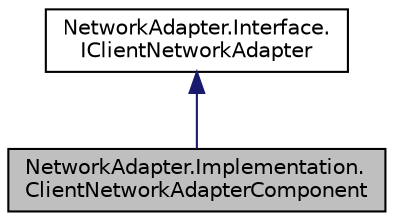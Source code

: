 digraph "NetworkAdapter.Implementation.ClientNetworkAdapterComponent"
{
  edge [fontname="Helvetica",fontsize="10",labelfontname="Helvetica",labelfontsize="10"];
  node [fontname="Helvetica",fontsize="10",shape=record];
  Node1 [label="NetworkAdapter.Implementation.\lClientNetworkAdapterComponent",height=0.2,width=0.4,color="black", fillcolor="grey75", style="filled" fontcolor="black"];
  Node2 -> Node1 [dir="back",color="midnightblue",fontsize="10",style="solid",fontname="Helvetica"];
  Node2 [label="NetworkAdapter.Interface.\lIClientNetworkAdapter",height=0.2,width=0.4,color="black", fillcolor="white", style="filled",URL="$interface_network_adapter_1_1_interface_1_1_i_client_network_adapter.html"];
}
